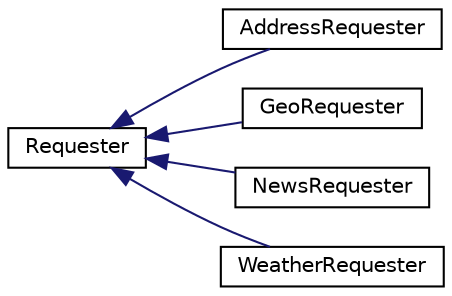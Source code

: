 digraph "Graphical Class Hierarchy"
{
 // LATEX_PDF_SIZE
  edge [fontname="Helvetica",fontsize="10",labelfontname="Helvetica",labelfontsize="10"];
  node [fontname="Helvetica",fontsize="10",shape=record];
  rankdir="LR";
  Node0 [label="Requester",height=0.2,width=0.4,color="black", fillcolor="white", style="filled",URL="$classRequester.html",tooltip=" "];
  Node0 -> Node1 [dir="back",color="midnightblue",fontsize="10",style="solid",fontname="Helvetica"];
  Node1 [label="AddressRequester",height=0.2,width=0.4,color="black", fillcolor="white", style="filled",URL="$classAddressRequester.html",tooltip="Reverse Geolocation API requester."];
  Node0 -> Node2 [dir="back",color="midnightblue",fontsize="10",style="solid",fontname="Helvetica"];
  Node2 [label="GeoRequester",height=0.2,width=0.4,color="black", fillcolor="white", style="filled",URL="$classGeoRequester.html",tooltip="Geolocation API requester."];
  Node0 -> Node3 [dir="back",color="midnightblue",fontsize="10",style="solid",fontname="Helvetica"];
  Node3 [label="NewsRequester",height=0.2,width=0.4,color="black", fillcolor="white", style="filled",URL="$classNewsRequester.html",tooltip=" "];
  Node0 -> Node4 [dir="back",color="midnightblue",fontsize="10",style="solid",fontname="Helvetica"];
  Node4 [label="WeatherRequester",height=0.2,width=0.4,color="black", fillcolor="white", style="filled",URL="$classWeatherRequester.html",tooltip=" "];
}
